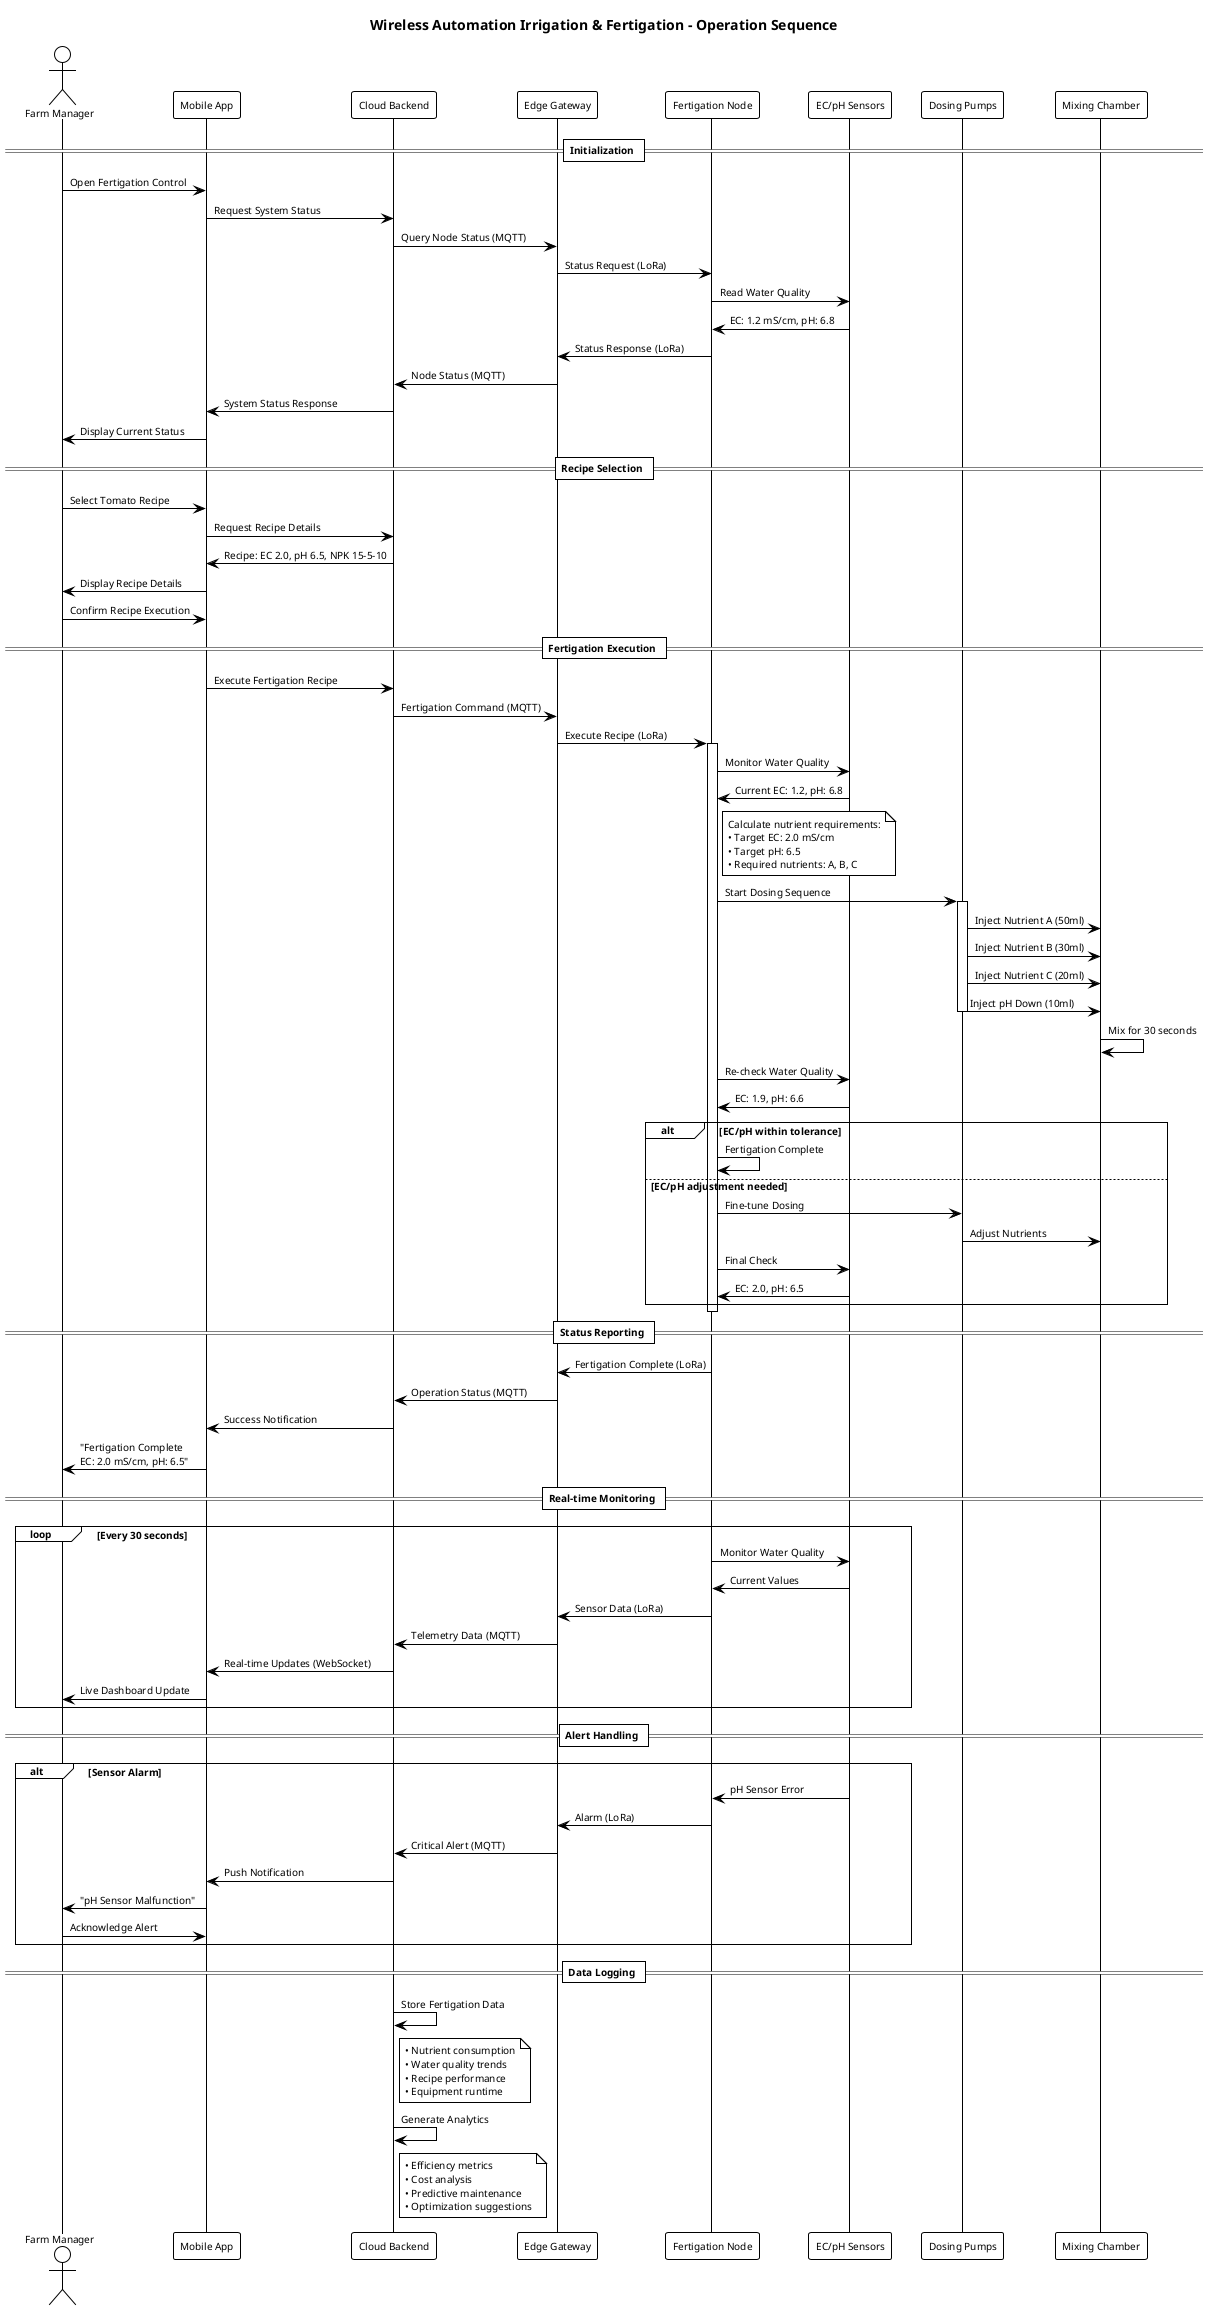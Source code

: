 @startuml Wireless Fertigation Operation Sequence

!theme plain
title Wireless Automation Irrigation & Fertigation - Operation Sequence

' Font configuration to avoid Java font warnings
skinparam defaultFontName Arial
skinparam defaultFontSize 10
skinparam titleFontName Arial
skinparam titleFontSize 14

actor "Farm Manager" as farmer
participant "Mobile App" as mobile
participant "Cloud Backend" as cloud
participant "Edge Gateway" as edge
participant "Fertigation Node" as fert_node
participant "EC/pH Sensors" as sensors
participant "Dosing Pumps" as pumps
participant "Mixing Chamber" as mixer

== Initialization ==
farmer -> mobile : Open Fertigation Control
mobile -> cloud : Request System Status
cloud -> edge : Query Node Status (MQTT)
edge -> fert_node : Status Request (LoRa)
fert_node -> sensors : Read Water Quality
sensors -> fert_node : EC: 1.2 mS/cm, pH: 6.8
fert_node -> edge : Status Response (LoRa)
edge -> cloud : Node Status (MQTT)
cloud -> mobile : System Status Response
mobile -> farmer : Display Current Status

== Recipe Selection ==
farmer -> mobile : Select Tomato Recipe
mobile -> cloud : Request Recipe Details
cloud -> mobile : Recipe: EC 2.0, pH 6.5, NPK 15-5-10
mobile -> farmer : Display Recipe Details
farmer -> mobile : Confirm Recipe Execution

== Fertigation Execution ==
mobile -> cloud : Execute Fertigation Recipe
cloud -> edge : Fertigation Command (MQTT)
edge -> fert_node : Execute Recipe (LoRa)

activate fert_node
fert_node -> sensors : Monitor Water Quality
sensors -> fert_node : Current EC: 1.2, pH: 6.8

note right of fert_node : Calculate nutrient requirements:\n• Target EC: 2.0 mS/cm\n• Target pH: 6.5\n• Required nutrients: A, B, C

fert_node -> pumps : Start Dosing Sequence
activate pumps
pumps -> mixer : Inject Nutrient A (50ml)
pumps -> mixer : Inject Nutrient B (30ml)
pumps -> mixer : Inject Nutrient C (20ml)
pumps -> mixer : Inject pH Down (10ml)
deactivate pumps

mixer -> mixer : Mix for 30 seconds
fert_node -> sensors : Re-check Water Quality
sensors -> fert_node : EC: 1.9, pH: 6.6

alt EC/pH within tolerance
    fert_node -> fert_node : Fertigation Complete
else EC/pH adjustment needed
    fert_node -> pumps : Fine-tune Dosing
    pumps -> mixer : Adjust Nutrients
    fert_node -> sensors : Final Check
    sensors -> fert_node : EC: 2.0, pH: 6.5
end

deactivate fert_node

== Status Reporting ==
fert_node -> edge : Fertigation Complete (LoRa)
edge -> cloud : Operation Status (MQTT)
cloud -> mobile : Success Notification
mobile -> farmer : "Fertigation Complete\nEC: 2.0 mS/cm, pH: 6.5"

== Real-time Monitoring ==
loop Every 30 seconds
    fert_node -> sensors : Monitor Water Quality
    sensors -> fert_node : Current Values
    fert_node -> edge : Sensor Data (LoRa)
    edge -> cloud : Telemetry Data (MQTT)
    cloud -> mobile : Real-time Updates (WebSocket)
    mobile -> farmer : Live Dashboard Update
end

== Alert Handling ==
alt Sensor Alarm
    sensors -> fert_node : pH Sensor Error
    fert_node -> edge : Alarm (LoRa)
    edge -> cloud : Critical Alert (MQTT)
    cloud -> mobile : Push Notification
    mobile -> farmer : "pH Sensor Malfunction"
    farmer -> mobile : Acknowledge Alert
end

== Data Logging ==
cloud -> cloud : Store Fertigation Data
note right of cloud : • Nutrient consumption\n• Water quality trends\n• Recipe performance\n• Equipment runtime

cloud -> cloud : Generate Analytics
note right of cloud : • Efficiency metrics\n• Cost analysis\n• Predictive maintenance\n• Optimization suggestions

@enduml
